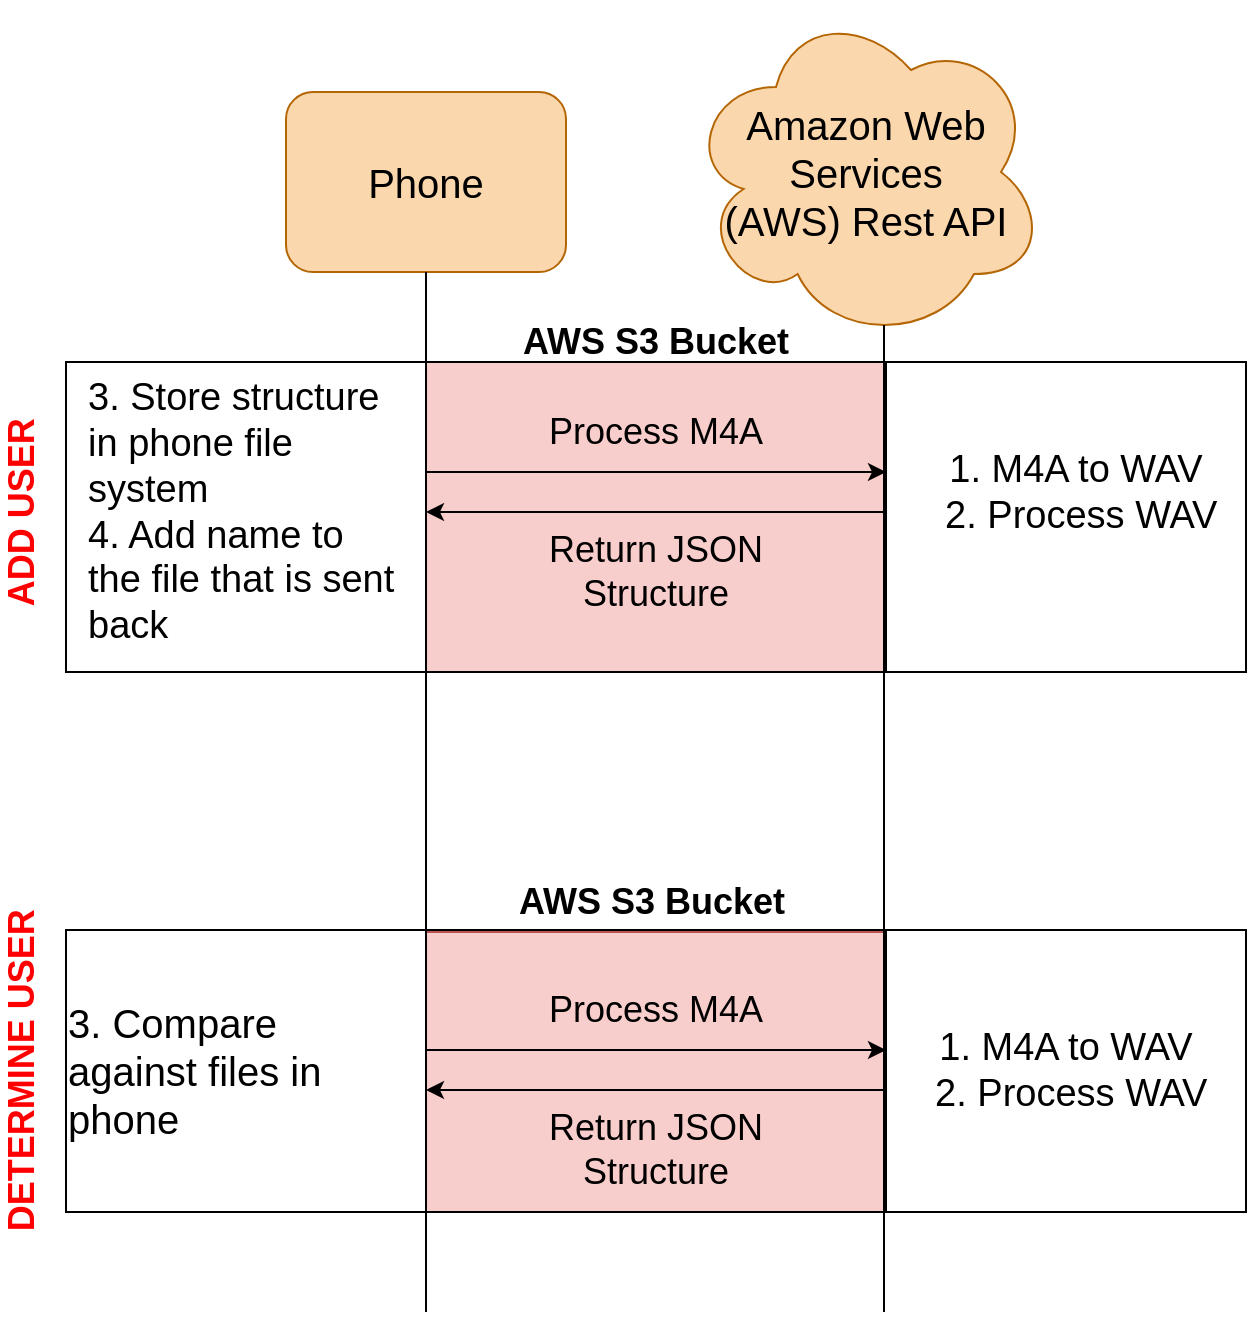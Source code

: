 <mxfile version="14.0.1" type="device"><diagram id="F9mqbu_xWjstnerLYmKc" name="Page-1"><mxGraphModel dx="782" dy="469" grid="1" gridSize="10" guides="1" tooltips="1" connect="1" arrows="1" fold="1" page="1" pageScale="1" pageWidth="1100" pageHeight="850" math="0" shadow="0"><root><mxCell id="0"/><mxCell id="1" parent="0"/><mxCell id="6P6L2n3-Hy8ubhFgmGTC-7" value="" style="rounded=0;whiteSpace=wrap;html=1;fillColor=#f8cecc;strokeColor=#b85450;" parent="1" vertex="1"><mxGeometry x="310" y="520" width="230" height="140" as="geometry"/></mxCell><mxCell id="6P6L2n3-Hy8ubhFgmGTC-3" value="" style="rounded=0;whiteSpace=wrap;html=1;fillColor=#f8cecc;strokeColor=none;" parent="1" vertex="1"><mxGeometry x="310" y="235" width="230" height="155" as="geometry"/></mxCell><mxCell id="i_rxvoKG31qPqi_ddh3d-1" value="&lt;font style=&quot;font-size: 20px&quot;&gt;Phone&lt;/font&gt;" style="rounded=1;whiteSpace=wrap;html=1;fillColor=#fad7ac;strokeColor=#b46504;" parent="1" vertex="1"><mxGeometry x="240" y="100" width="140" height="90" as="geometry"/></mxCell><mxCell id="i_rxvoKG31qPqi_ddh3d-2" value="&lt;font style=&quot;font-size: 20px&quot;&gt;Amazon Web Services&lt;br&gt;(AWS) Rest API&lt;/font&gt;" style="ellipse;shape=cloud;whiteSpace=wrap;html=1;fillColor=#fad7ac;strokeColor=#b46504;" parent="1" vertex="1"><mxGeometry x="440" y="55" width="180" height="170" as="geometry"/></mxCell><mxCell id="i_rxvoKG31qPqi_ddh3d-3" value="" style="endArrow=none;html=1;entryX=0.5;entryY=1;entryDx=0;entryDy=0;" parent="1" target="i_rxvoKG31qPqi_ddh3d-1" edge="1"><mxGeometry width="50" height="50" relative="1" as="geometry"><mxPoint x="310" y="710" as="sourcePoint"/><mxPoint x="570" y="324.96" as="targetPoint"/></mxGeometry></mxCell><mxCell id="i_rxvoKG31qPqi_ddh3d-4" value="" style="endArrow=none;html=1;entryX=0.55;entryY=0.95;entryDx=0;entryDy=0;entryPerimeter=0;" parent="1" target="i_rxvoKG31qPqi_ddh3d-2" edge="1"><mxGeometry width="50" height="50" relative="1" as="geometry"><mxPoint x="539" y="710" as="sourcePoint"/><mxPoint x="545" y="245" as="targetPoint"/><Array as="points"><mxPoint x="539" y="425"/></Array></mxGeometry></mxCell><mxCell id="i_rxvoKG31qPqi_ddh3d-23" value="&lt;p style=&quot;margin-top: 0pt ; margin-bottom: 0pt ; margin-left: 0in ; text-align: left ; direction: ltr ; unicode-bidi: embed ; word-break: normal&quot;&gt;&lt;/p&gt;&lt;div style=&quot;text-align: left ; font-size: 19px&quot;&gt;&lt;font style=&quot;font-size: 19px&quot;&gt;3. Store structure in phone file system&lt;/font&gt;&lt;/div&gt;&lt;div style=&quot;text-align: left ; font-size: 19px&quot;&gt;&lt;font style=&quot;font-size: 19px&quot;&gt;4. Add name to the file that is sent back&lt;/font&gt;&lt;/div&gt;" style="text;html=1;strokeColor=none;fillColor=none;align=center;verticalAlign=middle;whiteSpace=wrap;rounded=0;" parent="1" vertex="1"><mxGeometry x="140" y="300" width="160" height="20" as="geometry"/></mxCell><mxCell id="i_rxvoKG31qPqi_ddh3d-18" value="&lt;font style=&quot;font-size: 18px&quot;&gt;Process M4A&lt;/font&gt;" style="text;html=1;strokeColor=none;fillColor=none;align=center;verticalAlign=middle;whiteSpace=wrap;rounded=0;" parent="1" vertex="1"><mxGeometry x="360" y="260" width="130" height="20" as="geometry"/></mxCell><mxCell id="i_rxvoKG31qPqi_ddh3d-19" value="&lt;font style=&quot;font-size: 19px&quot;&gt;1. M4A to WAV&lt;br&gt;&amp;nbsp;2. Process WAV&lt;/font&gt;" style="text;html=1;strokeColor=none;fillColor=none;align=center;verticalAlign=middle;whiteSpace=wrap;rounded=0;" parent="1" vertex="1"><mxGeometry x="560" y="290" width="150" height="20" as="geometry"/></mxCell><mxCell id="i_rxvoKG31qPqi_ddh3d-21" value="&lt;font style=&quot;font-size: 18px&quot;&gt;Return JSON Structure&lt;/font&gt;" style="text;html=1;strokeColor=none;fillColor=none;align=center;verticalAlign=middle;whiteSpace=wrap;rounded=0;" parent="1" vertex="1"><mxGeometry x="350" y="330" width="150" height="20" as="geometry"/></mxCell><mxCell id="i_rxvoKG31qPqi_ddh3d-20" value="" style="endArrow=classic;html=1;" parent="1" edge="1"><mxGeometry width="50" height="50" relative="1" as="geometry"><mxPoint x="540" y="310" as="sourcePoint"/><mxPoint x="310" y="310" as="targetPoint"/></mxGeometry></mxCell><mxCell id="i_rxvoKG31qPqi_ddh3d-27" value="&lt;font color=&quot;#ff0000&quot; style=&quot;font-size: 18px&quot;&gt;&lt;b&gt;ADD USER&lt;/b&gt;&lt;/font&gt;" style="text;html=1;strokeColor=none;fillColor=none;align=center;verticalAlign=middle;whiteSpace=wrap;rounded=0;rotation=-90;" parent="1" vertex="1"><mxGeometry x="58.13" y="300" width="100" height="20" as="geometry"/></mxCell><mxCell id="i_rxvoKG31qPqi_ddh3d-16" value="" style="endArrow=classic;html=1;" parent="1" edge="1"><mxGeometry width="50" height="50" relative="1" as="geometry"><mxPoint x="310" y="290" as="sourcePoint"/><mxPoint x="540" y="290" as="targetPoint"/></mxGeometry></mxCell><mxCell id="i_rxvoKG31qPqi_ddh3d-38" value="&lt;p style=&quot;margin-top: 0pt ; margin-bottom: 0pt ; margin-left: 0in ; text-align: left ; direction: ltr ; unicode-bidi: embed ; word-break: normal&quot;&gt;&lt;/p&gt;&lt;div style=&quot;text-align: left&quot;&gt;&lt;span&gt;&lt;font style=&quot;font-size: 20px&quot;&gt;3. Compare against files in phone&lt;/font&gt;&lt;/span&gt;&lt;br&gt;&lt;/div&gt;" style="text;html=1;strokeColor=none;fillColor=none;align=center;verticalAlign=middle;whiteSpace=wrap;rounded=0;" parent="1" vertex="1"><mxGeometry x="130" y="579" width="170" height="20" as="geometry"/></mxCell><mxCell id="i_rxvoKG31qPqi_ddh3d-39" value="&lt;font style=&quot;font-size: 18px&quot;&gt;Process M4A&lt;/font&gt;" style="text;html=1;strokeColor=none;fillColor=none;align=center;verticalAlign=middle;whiteSpace=wrap;rounded=0;" parent="1" vertex="1"><mxGeometry x="360" y="549" width="130" height="20" as="geometry"/></mxCell><mxCell id="i_rxvoKG31qPqi_ddh3d-40" value="&lt;font style=&quot;font-size: 19px&quot;&gt;1. M4A to WAV&lt;br&gt;&amp;nbsp;2. Process WAV&lt;/font&gt;" style="text;html=1;strokeColor=none;fillColor=none;align=center;verticalAlign=middle;whiteSpace=wrap;rounded=0;" parent="1" vertex="1"><mxGeometry x="550" y="579" width="160" height="20" as="geometry"/></mxCell><mxCell id="i_rxvoKG31qPqi_ddh3d-41" value="&lt;font style=&quot;font-size: 18px&quot;&gt;Return JSON Structure&lt;/font&gt;" style="text;html=1;strokeColor=none;fillColor=none;align=center;verticalAlign=middle;whiteSpace=wrap;rounded=0;" parent="1" vertex="1"><mxGeometry x="355" y="619" width="140" height="20" as="geometry"/></mxCell><mxCell id="i_rxvoKG31qPqi_ddh3d-42" value="" style="endArrow=classic;html=1;" parent="1" edge="1"><mxGeometry width="50" height="50" relative="1" as="geometry"><mxPoint x="540" y="599" as="sourcePoint"/><mxPoint x="310" y="599" as="targetPoint"/></mxGeometry></mxCell><mxCell id="i_rxvoKG31qPqi_ddh3d-43" value="&lt;font color=&quot;#ff0000&quot;&gt;&lt;font style=&quot;font-size: 18px&quot;&gt;&lt;b&gt;DETERMINE USER&lt;/b&gt;&lt;/font&gt;&lt;br&gt;&lt;/font&gt;" style="text;html=1;strokeColor=none;fillColor=none;align=center;verticalAlign=middle;whiteSpace=wrap;rounded=0;rotation=-90;" parent="1" vertex="1"><mxGeometry x="20.0" y="579" width="176.25" height="20" as="geometry"/></mxCell><mxCell id="i_rxvoKG31qPqi_ddh3d-44" value="" style="endArrow=classic;html=1;" parent="1" edge="1"><mxGeometry width="50" height="50" relative="1" as="geometry"><mxPoint x="310" y="579" as="sourcePoint"/><mxPoint x="540" y="579" as="targetPoint"/></mxGeometry></mxCell><mxCell id="6P6L2n3-Hy8ubhFgmGTC-2" value="" style="endArrow=classic;html=1;" parent="1" edge="1"><mxGeometry width="50" height="50" relative="1" as="geometry"><mxPoint x="310" y="290" as="sourcePoint"/><mxPoint x="310" y="290" as="targetPoint"/></mxGeometry></mxCell><mxCell id="6P6L2n3-Hy8ubhFgmGTC-10" value="&lt;span style=&quot;font-size: 18px&quot;&gt;&lt;b&gt;AWS S3 Bucket&lt;/b&gt;&lt;br&gt;&lt;/span&gt;" style="text;html=1;strokeColor=none;fillColor=none;align=center;verticalAlign=middle;whiteSpace=wrap;rounded=0;" parent="1" vertex="1"><mxGeometry x="346" y="200" width="158" height="50" as="geometry"/></mxCell><mxCell id="6P6L2n3-Hy8ubhFgmGTC-12" value="&lt;span style=&quot;font-size: 18px&quot;&gt;&lt;b&gt;AWS S3 Bucket&lt;/b&gt;&lt;br&gt;&lt;/span&gt;" style="text;html=1;strokeColor=none;fillColor=none;align=center;verticalAlign=middle;whiteSpace=wrap;rounded=0;" parent="1" vertex="1"><mxGeometry x="344" y="480" width="158" height="50" as="geometry"/></mxCell><mxCell id="i_rxvoKG31qPqi_ddh3d-24" value="" style="shape=process;whiteSpace=wrap;html=1;backgroundOutline=1;fillColor=none;size=0.305;" parent="1" vertex="1"><mxGeometry x="130" y="235" width="590" height="155" as="geometry"/></mxCell><mxCell id="i_rxvoKG31qPqi_ddh3d-37" value="" style="shape=process;whiteSpace=wrap;html=1;backgroundOutline=1;fillColor=none;size=0.305;" parent="1" vertex="1"><mxGeometry x="130" y="519" width="590" height="141" as="geometry"/></mxCell></root></mxGraphModel></diagram></mxfile>